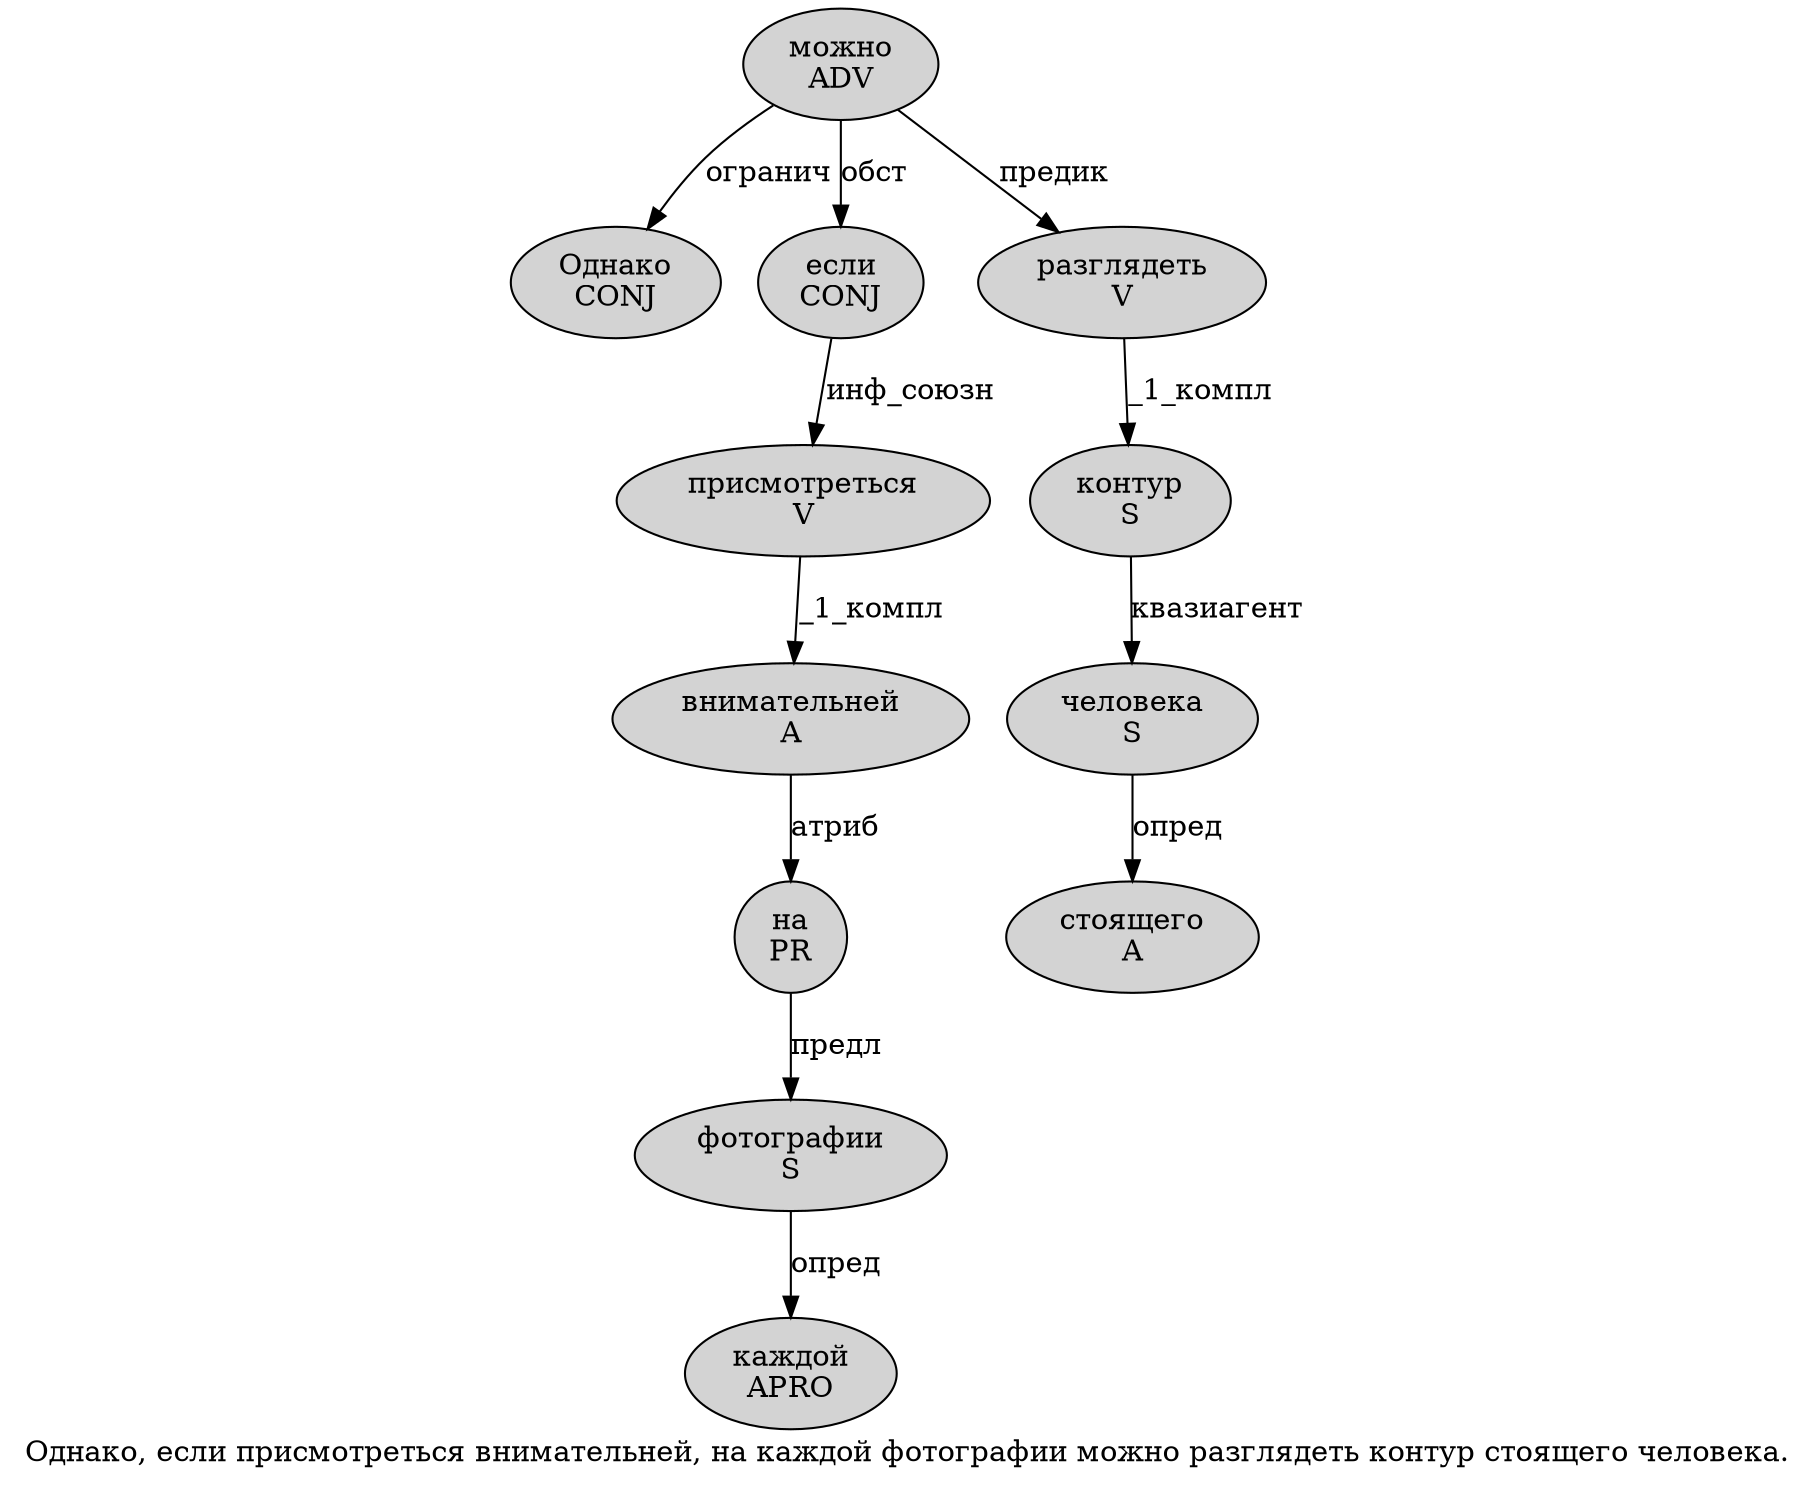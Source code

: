digraph SENTENCE_92 {
	graph [label="Однако, если присмотреться внимательней, на каждой фотографии можно разглядеть контур стоящего человека."]
	node [style=filled]
		0 [label="Однако
CONJ" color="" fillcolor=lightgray penwidth=1 shape=ellipse]
		2 [label="если
CONJ" color="" fillcolor=lightgray penwidth=1 shape=ellipse]
		3 [label="присмотреться
V" color="" fillcolor=lightgray penwidth=1 shape=ellipse]
		4 [label="внимательней
A" color="" fillcolor=lightgray penwidth=1 shape=ellipse]
		6 [label="на
PR" color="" fillcolor=lightgray penwidth=1 shape=ellipse]
		7 [label="каждой
APRO" color="" fillcolor=lightgray penwidth=1 shape=ellipse]
		8 [label="фотографии
S" color="" fillcolor=lightgray penwidth=1 shape=ellipse]
		9 [label="можно
ADV" color="" fillcolor=lightgray penwidth=1 shape=ellipse]
		10 [label="разглядеть
V" color="" fillcolor=lightgray penwidth=1 shape=ellipse]
		11 [label="контур
S" color="" fillcolor=lightgray penwidth=1 shape=ellipse]
		12 [label="стоящего
A" color="" fillcolor=lightgray penwidth=1 shape=ellipse]
		13 [label="человека
S" color="" fillcolor=lightgray penwidth=1 shape=ellipse]
			9 -> 0 [label="огранич"]
			9 -> 2 [label="обст"]
			9 -> 10 [label="предик"]
			2 -> 3 [label="инф_союзн"]
			6 -> 8 [label="предл"]
			4 -> 6 [label="атриб"]
			3 -> 4 [label="_1_компл"]
			11 -> 13 [label="квазиагент"]
			8 -> 7 [label="опред"]
			10 -> 11 [label="_1_компл"]
			13 -> 12 [label="опред"]
}